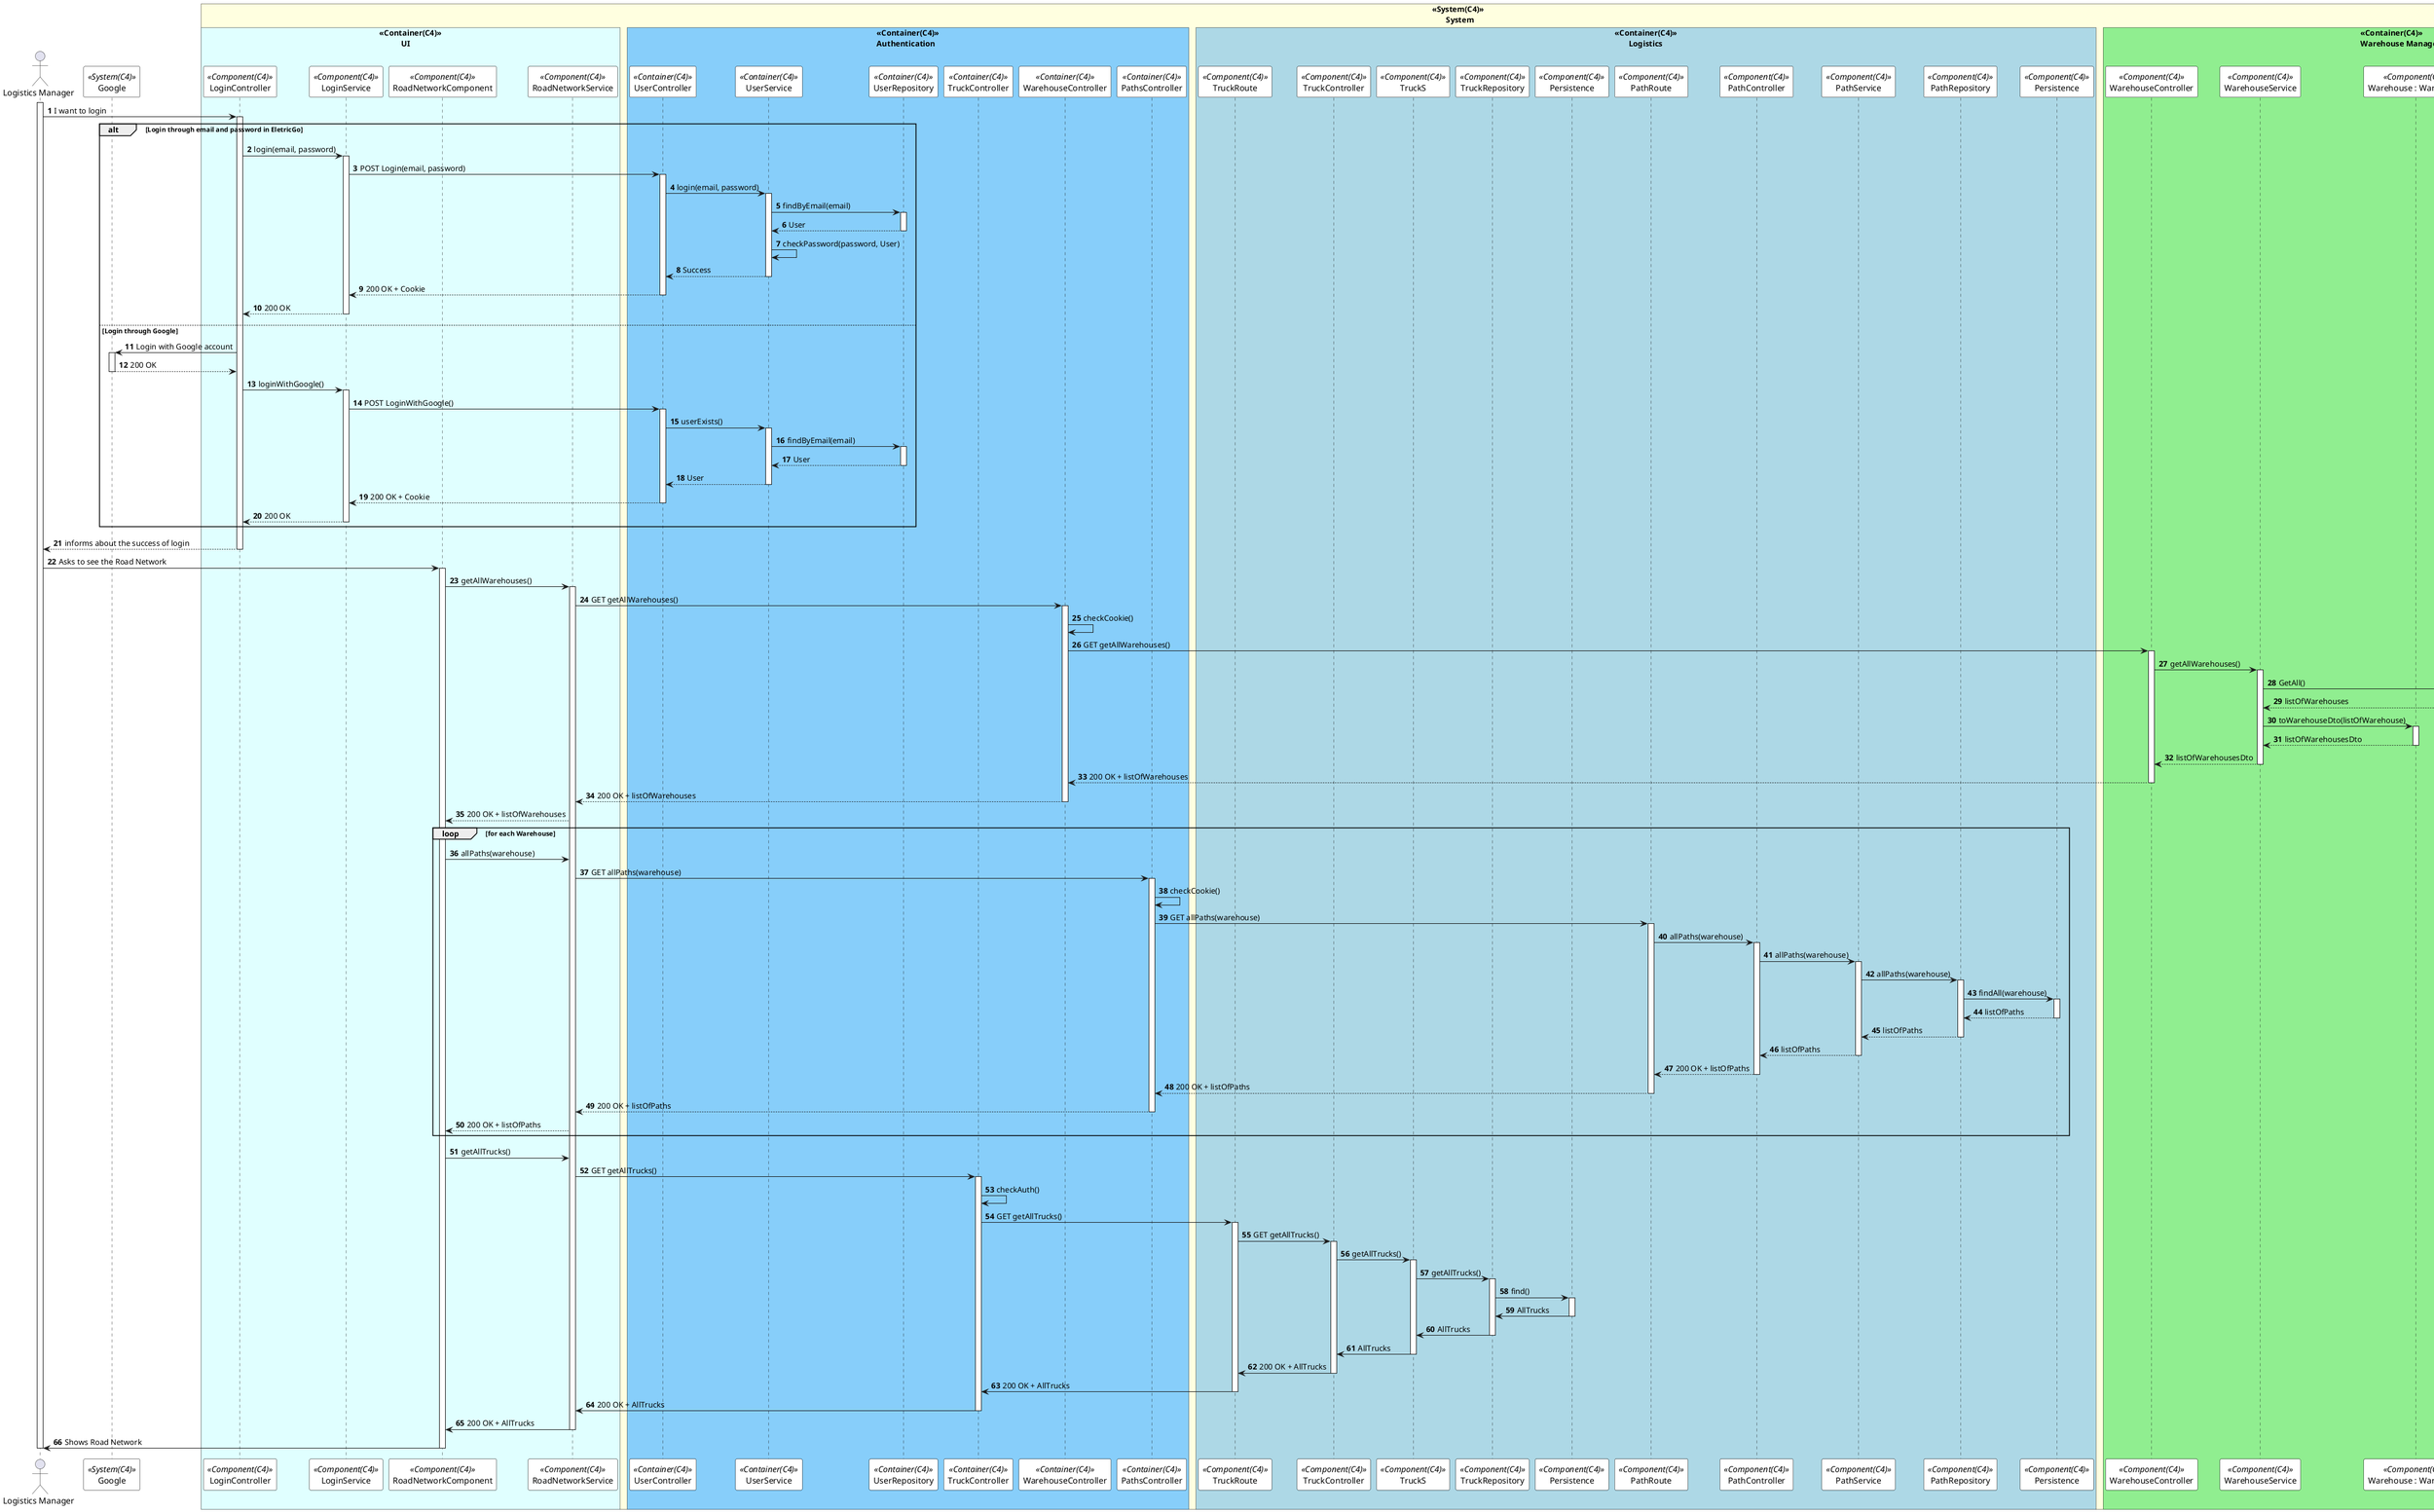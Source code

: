@startuml seeRoadNetwork

autonumber
!pragma teoz true

skinparam sequence {
ParticipantBorderColor black
ParticipantBackgroundColor white
}

actor "Logistics Manager" as manager

participant Google as Google <<System(C4)>>
box "<<System(C4)>>\n       System" #LightYellow
    box "<<Container(C4)>>\n           UI" #LightCyan
        
        participant LoginController as LoginC <<Component(C4)>>
        participant LoginService as LoginS <<Component(C4)>>
    
    
        participant RoadNetworkComponent as RNC <<Component(C4)>>
        participant RoadNetworkService as RNS <<Component(C4)>>
    
    end box

    box "<<Container(C4)>>\nAuthentication" #LightSkyBlue

        participant UserController as UserCTRL <<Container(C4)>> 
        participant UserService as UserServ <<Container(C4)>> 
        participant UserRepository as UserRepo <<Container(C4)>> 

        participant TruckController as TruckCTRL <<Container(C4)>>
        participant WarehouseController as WarehouseCTRL <<Container(C4)>>
        participant PathsController as PathsCTRL <<Container(C4)>>
    end box

    box "<<Container(C4)>>\n       Logistics" #LightBlue
        participant TruckRoute as Route <<Component(C4)>>
        participant TruckController as Controller <<Component(C4)>>
        participant TruckS as Service <<Component(C4)>>
        participant TruckRepository as Repository <<Component(C4)>>
        participant Persistence as Persistence <<Component(C4)>>
        participant PathRoute as PathRoute <<Component(C4)>>
        participant PathController as PathController <<Component(C4)>>
        participant PathService as PathService <<Component(C4)>>
        participant PathRepository as PathRepository <<Component(C4)>>
        participant Persistence as PathPersistence <<Component(C4)>>
    end box

     box "<<Container(C4)>>\nWarehouse Management" #LightGreen
        participant WarehouseController as  CTL <<Component(C4)>>
        participant WarehouseService as  SV <<Component(C4)>>
        participant "Warehouse : Warehouse" as  Warehouse <<Component(C4)>>
        participant "WarehouseDTO : WarehouseDTO" as  DTO <<Component(C4)>>
        participant WarehouseRepository as  WR <<Component(C4)>>
    end box

end box


activate manager
manager->LoginC: I want to login
activate LoginC

alt Login through email and password in EletricGo


    LoginC -> LoginS: login(email, password)
    activate LoginS
    LoginS -> UserCTRL: POST Login(email, password)
    activate UserCTRL

    UserCTRL -> UserServ: login(email, password)
    activate UserServ
    UserServ -> UserRepo: findByEmail(email)
    activate UserRepo
    UserRepo --> UserServ: User
    deactivate UserRepo
    UserServ -> UserServ: checkPassword(password, User)
    UserServ --> UserCTRL: Success
    deactivate UserServ


    UserCTRL --> LoginS: 200 OK + Cookie
    deactivate UserCTRL

    LoginS --> LoginC: 200 OK
    deactivate LoginS

else Login through Google

    LoginC -> Google: Login with Google account
    activate Google
    Google --> LoginC: 200 OK
    deactivate Google
    LoginC -> LoginS: loginWithGoogle()
    activate LoginS
    LoginS -> UserCTRL: POST LoginWithGoogle()
    activate UserCTRL
    UserCTRL -> UserServ: userExists()
    activate UserServ
    UserServ -> UserRepo: findByEmail(email)
    activate UserRepo
    UserRepo --> UserServ: User
    deactivate UserRepo
    UserServ --> UserCTRL: User
    deactivate UserServ
    UserCTRL --> LoginS: 200 OK + Cookie
    deactivate UserCTRL
    LoginS --> LoginC: 200 OK
    deactivate LoginS

    deactivate Google

end



LoginC --> manager: informs about the success of login
deactivate LoginC


manager -> RNC: Asks to see the Road Network
activate RNC
RNC -> RNS: getAllWarehouses()
activate RNS

RNS -> WarehouseCTRL: GET getAllWarehouses()
activate WarehouseCTRL
WarehouseCTRL -> WarehouseCTRL: checkCookie()

WarehouseCTRL -> CTL: GET getAllWarehouses()
activate CTL
CTL -> SV: getAllWarehouses()
activate SV
SV -> WR : GetAll()
activate WR

WR --> SV : listOfWarehouses
deactivate WR
SV -> Warehouse : toWarehouseDto(listOfWarehouse)
activate Warehouse

Warehouse --> SV : listOfWarehousesDto
deactivate Warehouse
SV --> CTL : listOfWarehousesDto
deactivate SV
CTL --> WarehouseCTRL : 200 OK + listOfWarehouses
deactivate CTL
WarehouseCTRL --> RNS : 200 OK + listOfWarehouses
deactivate WarehouseCTRL
RNS --> RNC : 200 OK + listOfWarehouses

loop for each Warehouse
    RNC -> RNS: allPaths(warehouse)
    RNS -> PathsCTRL: GET allPaths(warehouse)
    activate PathsCTRL
    PathsCTRL -> PathsCTRL: checkCookie()
    PathsCTRL -> PathRoute: GET allPaths(warehouse)
    activate PathRoute
    PathRoute -> PathController: allPaths(warehouse)
    activate PathController
    PathController -> PathService: allPaths(warehouse)
    activate PathService
    PathService -> PathRepository: allPaths(warehouse)
    activate PathRepository
    PathRepository -> PathPersistence: findAll(warehouse)
    activate PathPersistence
    PathPersistence --> PathRepository: listOfPaths
    deactivate PathPersistence
    PathRepository --> PathService: listOfPaths
    deactivate PathRepository
    PathService --> PathController: listOfPaths
    deactivate PathService
    PathController --> PathRoute: 200 OK + listOfPaths
    deactivate PathController
    PathRoute --> PathsCTRL: 200 OK + listOfPaths
    deactivate PathRoute
    PathsCTRL --> RNS: 200 OK + listOfPaths
    deactivate PathsCTRL
    RNS --> RNC: 200 OK + listOfPaths
    
end

RNC -> RNS: getAllTrucks()

RNS -> TruckCTRL: GET getAllTrucks()
activate TruckCTRL
TruckCTRL -> TruckCTRL: checkAuth()
TruckCTRL -> Route: GET getAllTrucks()
activate Route
Route -> Controller: GET getAllTrucks()
activate Controller



Controller -> Service: getAllTrucks()
activate Service

Service -> Repository: getAllTrucks()
activate Repository
Repository -> Persistence: find()
activate Persistence



Persistence -> Repository: AllTrucks
deactivate Persistence
Repository->Service: AllTrucks
deactivate Repository

Service -> Controller: AllTrucks
deactivate Service
Controller->Route: 200 OK + AllTrucks
deactivate Controller
Route->TruckCTRL: 200 OK + AllTrucks
deactivate Route
TruckCTRL->RNS: 200 OK + AllTrucks
deactivate TruckCTRL
RNS->RNC: 200 OK + AllTrucks
deactivate RNS
RNC->manager: Shows Road Network
deactivate RNC
deactivate manager


@enduml